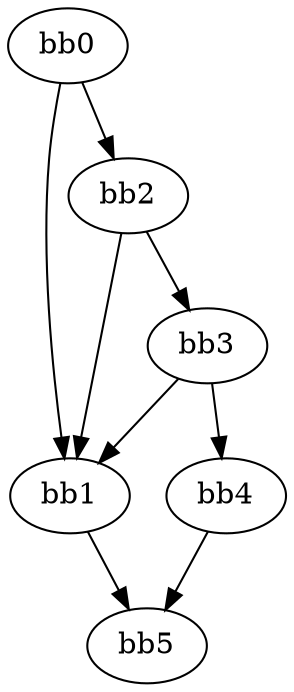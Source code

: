 digraph {
    0 [ label = "bb0\l" ]
    1 [ label = "bb1\l" ]
    2 [ label = "bb2\l" ]
    3 [ label = "bb3\l" ]
    4 [ label = "bb4\l" ]
    5 [ label = "bb5\l" ]
    0 -> 1 [ ]
    0 -> 2 [ ]
    1 -> 5 [ ]
    2 -> 1 [ ]
    2 -> 3 [ ]
    3 -> 1 [ ]
    3 -> 4 [ ]
    4 -> 5 [ ]
}


